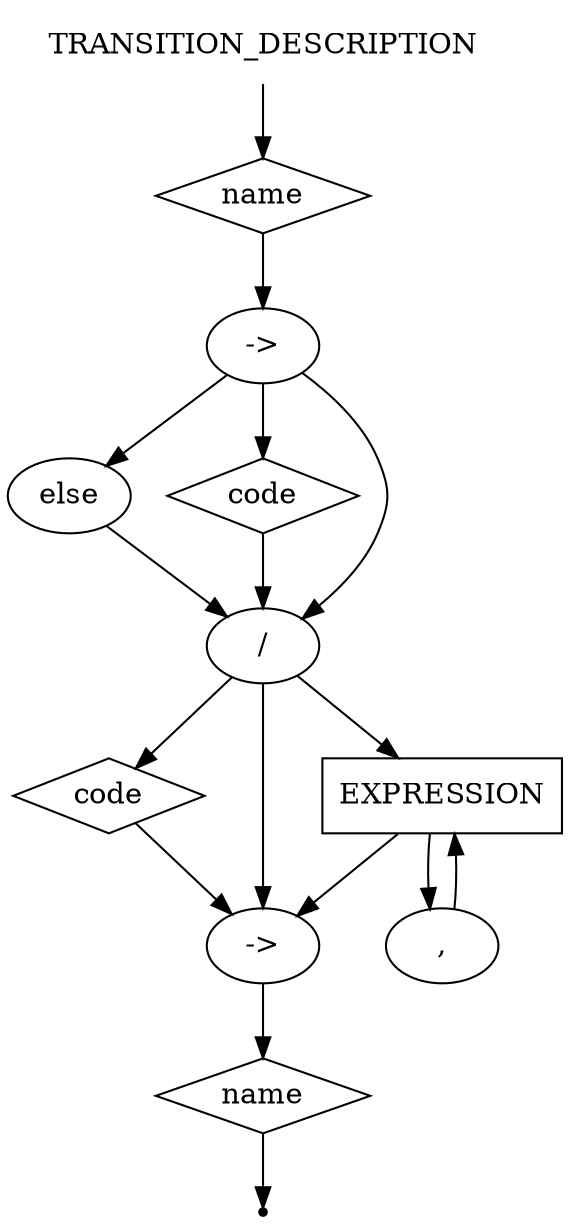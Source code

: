 digraph TRANSITION_DESCRIPTION {
    start [label=TRANSITION_DESCRIPTION shape=plaintext]
    A [label=name shape=diamond]
    B [label="->" shape=oval]
    C [label=else shape=oval]
    D [label=code shape=diamond]
    E [label="/" shape=oval]
    F [label=code shape=diamond]
    G [label="->" shape=oval]
    H [label=name shape=diamond]
    I [label=EXPRESSION shape=box]
    J [label="," shape=oval]
    end [label="" shape=point]
    start -> A
    A -> B
    B -> C
    B -> D
    B -> E
    C -> E
    D -> E
    E -> F
    E -> G
    F -> G
    G -> H
    E -> I
    I -> J
    I -> G
    J -> I
    H -> end
}
